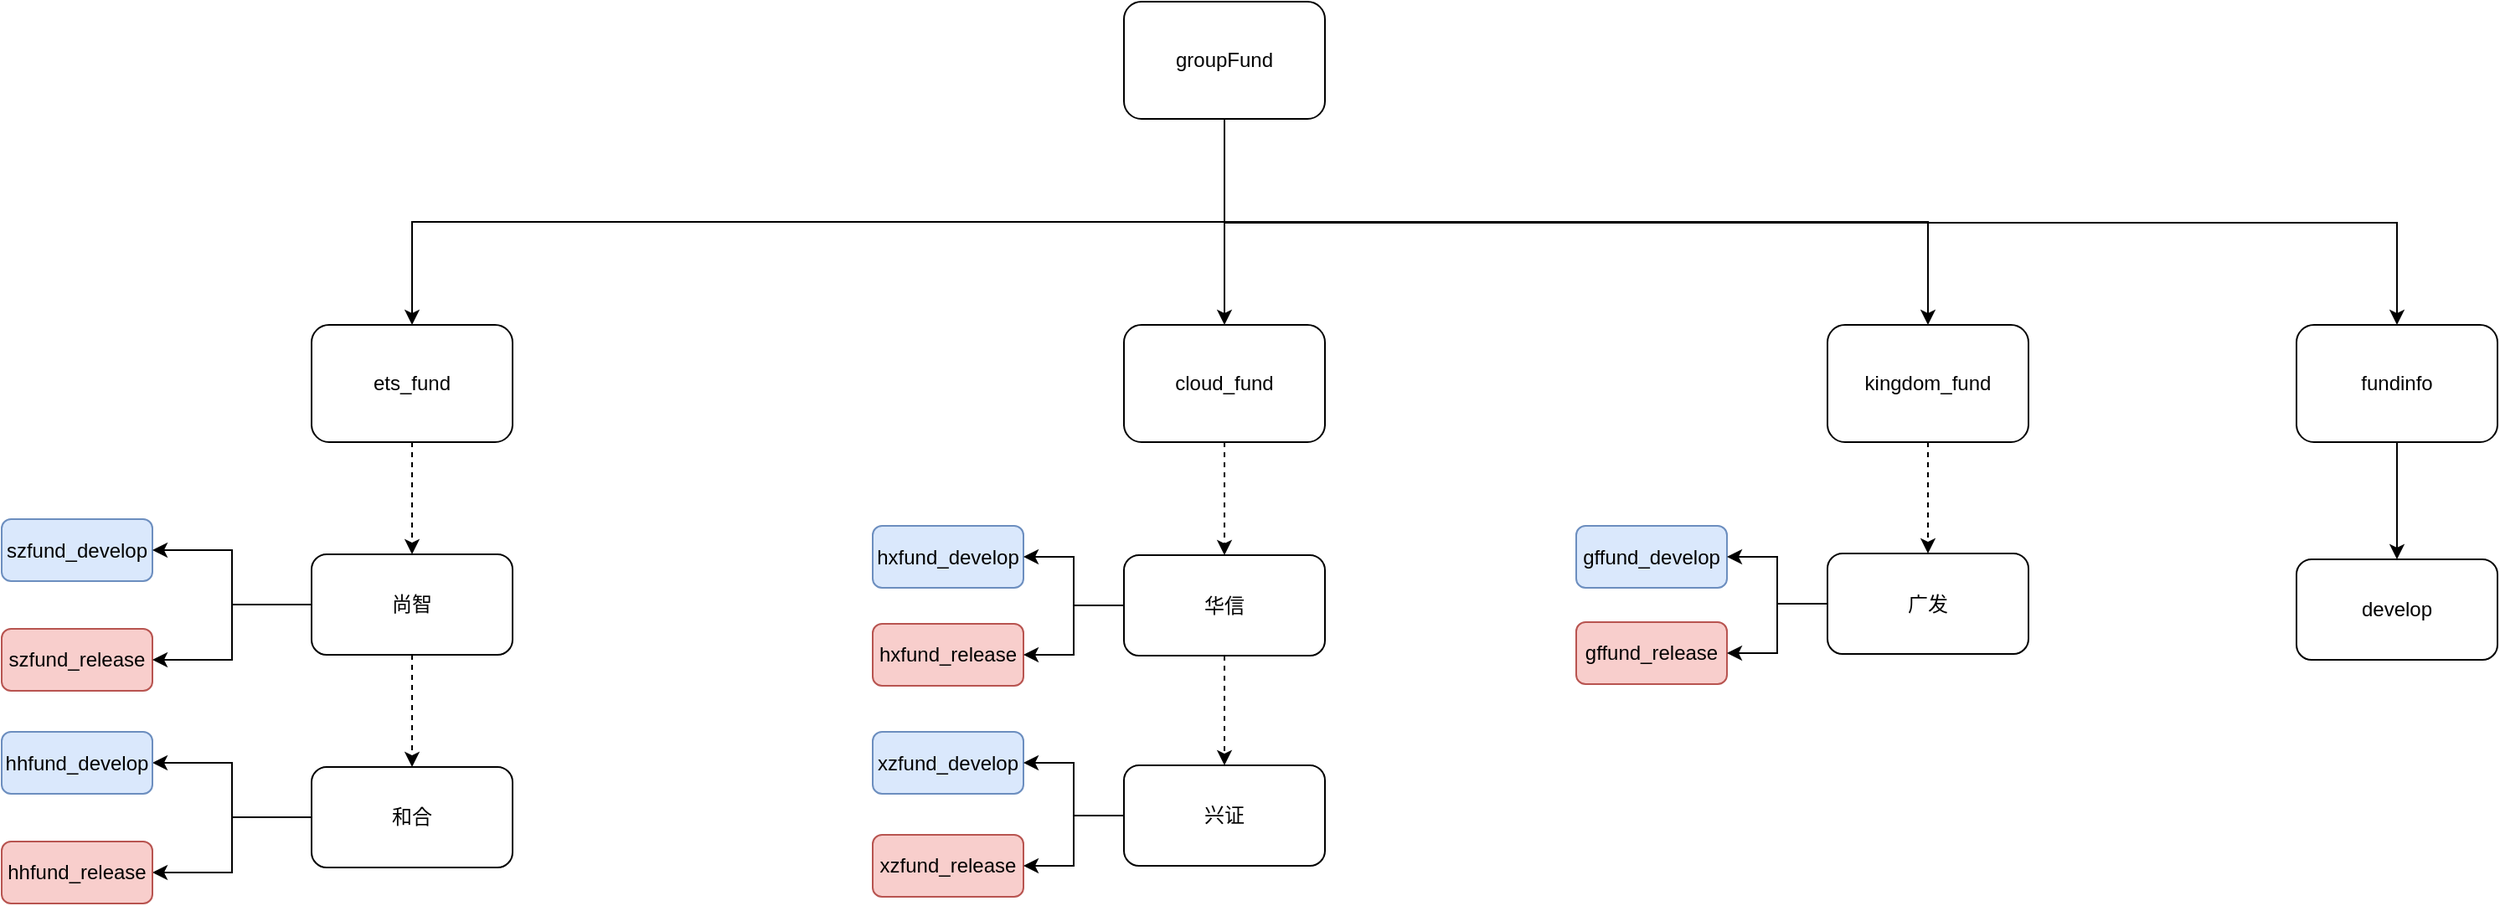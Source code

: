 <mxfile version="12.2.6" type="github" pages="1">
  <diagram id="bGpI3JKIUPhiKCbYNTpG" name="Page-1">
    <mxGraphModel dx="1422" dy="762" grid="1" gridSize="10" guides="1" tooltips="1" connect="1" arrows="1" fold="1" page="1" pageScale="1" pageWidth="3300" pageHeight="4681" math="0" shadow="0">
      <root>
        <mxCell id="0"/>
        <mxCell id="1" parent="0"/>
        <mxCell id="z22MFKtNenLAoitEVp-j-21" style="rounded=0;orthogonalLoop=1;jettySize=auto;html=1;edgeStyle=elbowEdgeStyle;elbow=vertical;" edge="1" parent="1" source="z22MFKtNenLAoitEVp-j-1" target="z22MFKtNenLAoitEVp-j-3">
          <mxGeometry relative="1" as="geometry"/>
        </mxCell>
        <mxCell id="z22MFKtNenLAoitEVp-j-22" style="edgeStyle=elbowEdgeStyle;rounded=0;orthogonalLoop=1;jettySize=auto;elbow=vertical;html=1;" edge="1" parent="1" source="z22MFKtNenLAoitEVp-j-1" target="z22MFKtNenLAoitEVp-j-6">
          <mxGeometry relative="1" as="geometry"/>
        </mxCell>
        <mxCell id="z22MFKtNenLAoitEVp-j-23" style="edgeStyle=elbowEdgeStyle;rounded=0;orthogonalLoop=1;jettySize=auto;elbow=vertical;html=1;" edge="1" parent="1" source="z22MFKtNenLAoitEVp-j-1" target="z22MFKtNenLAoitEVp-j-8">
          <mxGeometry relative="1" as="geometry"/>
        </mxCell>
        <mxCell id="z22MFKtNenLAoitEVp-j-24" style="edgeStyle=elbowEdgeStyle;rounded=0;orthogonalLoop=1;jettySize=auto;elbow=vertical;html=1;" edge="1" parent="1" source="z22MFKtNenLAoitEVp-j-1" target="z22MFKtNenLAoitEVp-j-11">
          <mxGeometry relative="1" as="geometry">
            <Array as="points">
              <mxPoint x="1120" y="282"/>
            </Array>
          </mxGeometry>
        </mxCell>
        <mxCell id="z22MFKtNenLAoitEVp-j-1" value="groupFund" style="rounded=1;whiteSpace=wrap;html=1;" vertex="1" parent="1">
          <mxGeometry x="750" y="150" width="120" height="70" as="geometry"/>
        </mxCell>
        <mxCell id="z22MFKtNenLAoitEVp-j-54" style="edgeStyle=elbowEdgeStyle;rounded=0;orthogonalLoop=1;jettySize=auto;html=1;entryX=0.5;entryY=0;entryDx=0;entryDy=0;dashed=1;" edge="1" parent="1" source="z22MFKtNenLAoitEVp-j-3" target="z22MFKtNenLAoitEVp-j-47">
          <mxGeometry relative="1" as="geometry"/>
        </mxCell>
        <mxCell id="z22MFKtNenLAoitEVp-j-3" value="ets_fund" style="rounded=1;whiteSpace=wrap;html=1;" vertex="1" parent="1">
          <mxGeometry x="265" y="343" width="120" height="70" as="geometry"/>
        </mxCell>
        <mxCell id="z22MFKtNenLAoitEVp-j-68" style="edgeStyle=elbowEdgeStyle;rounded=0;orthogonalLoop=1;jettySize=auto;html=1;dashed=1;" edge="1" parent="1" source="z22MFKtNenLAoitEVp-j-6" target="z22MFKtNenLAoitEVp-j-61">
          <mxGeometry relative="1" as="geometry"/>
        </mxCell>
        <mxCell id="z22MFKtNenLAoitEVp-j-6" value="cloud_fund" style="rounded=1;whiteSpace=wrap;html=1;" vertex="1" parent="1">
          <mxGeometry x="750" y="343" width="120" height="70" as="geometry"/>
        </mxCell>
        <mxCell id="z22MFKtNenLAoitEVp-j-73" style="edgeStyle=elbowEdgeStyle;rounded=0;orthogonalLoop=1;jettySize=auto;html=1;dashed=1;" edge="1" parent="1" source="z22MFKtNenLAoitEVp-j-8" target="z22MFKtNenLAoitEVp-j-70">
          <mxGeometry relative="1" as="geometry"/>
        </mxCell>
        <mxCell id="z22MFKtNenLAoitEVp-j-8" value="kingdom_fund" style="rounded=1;whiteSpace=wrap;html=1;" vertex="1" parent="1">
          <mxGeometry x="1170" y="343" width="120" height="70" as="geometry"/>
        </mxCell>
        <mxCell id="z22MFKtNenLAoitEVp-j-26" style="edgeStyle=elbowEdgeStyle;rounded=0;orthogonalLoop=1;jettySize=auto;elbow=vertical;html=1;" edge="1" parent="1" source="z22MFKtNenLAoitEVp-j-11" target="z22MFKtNenLAoitEVp-j-25">
          <mxGeometry relative="1" as="geometry"/>
        </mxCell>
        <mxCell id="z22MFKtNenLAoitEVp-j-11" value="fundinfo" style="rounded=1;whiteSpace=wrap;html=1;" vertex="1" parent="1">
          <mxGeometry x="1450" y="343" width="120" height="70" as="geometry"/>
        </mxCell>
        <mxCell id="z22MFKtNenLAoitEVp-j-25" value="develop" style="rounded=1;whiteSpace=wrap;html=1;strokeColor=#000000;" vertex="1" parent="1">
          <mxGeometry x="1450" y="483" width="120" height="60" as="geometry"/>
        </mxCell>
        <mxCell id="z22MFKtNenLAoitEVp-j-27" value="szfund_develop" style="rounded=1;whiteSpace=wrap;html=1;strokeColor=#6c8ebf;fillColor=#dae8fc;" vertex="1" parent="1">
          <mxGeometry x="80" y="459" width="90" height="37" as="geometry"/>
        </mxCell>
        <mxCell id="z22MFKtNenLAoitEVp-j-28" value="szfund_release" style="rounded=1;whiteSpace=wrap;html=1;strokeColor=#b85450;fillColor=#f8cecc;" vertex="1" parent="1">
          <mxGeometry x="80" y="524.5" width="90" height="37" as="geometry"/>
        </mxCell>
        <mxCell id="z22MFKtNenLAoitEVp-j-35" value="hxfund_develop" style="rounded=1;whiteSpace=wrap;html=1;strokeColor=#6c8ebf;fillColor=#dae8fc;" vertex="1" parent="1">
          <mxGeometry x="600" y="463" width="90" height="37" as="geometry"/>
        </mxCell>
        <mxCell id="z22MFKtNenLAoitEVp-j-36" value="hxfund_release" style="rounded=1;whiteSpace=wrap;html=1;strokeColor=#b85450;fillColor=#f8cecc;" vertex="1" parent="1">
          <mxGeometry x="600" y="521.5" width="90" height="37" as="geometry"/>
        </mxCell>
        <mxCell id="z22MFKtNenLAoitEVp-j-37" value="xzfund_develop" style="rounded=1;whiteSpace=wrap;html=1;strokeColor=#6c8ebf;fillColor=#dae8fc;" vertex="1" parent="1">
          <mxGeometry x="600" y="586" width="90" height="37" as="geometry"/>
        </mxCell>
        <mxCell id="z22MFKtNenLAoitEVp-j-38" value="xzfund_release" style="rounded=1;whiteSpace=wrap;html=1;strokeColor=#b85450;fillColor=#f8cecc;" vertex="1" parent="1">
          <mxGeometry x="600" y="647.5" width="90" height="37" as="geometry"/>
        </mxCell>
        <mxCell id="z22MFKtNenLAoitEVp-j-43" value="gffund_develop" style="rounded=1;whiteSpace=wrap;html=1;strokeColor=#6c8ebf;fillColor=#dae8fc;" vertex="1" parent="1">
          <mxGeometry x="1020" y="463" width="90" height="37" as="geometry"/>
        </mxCell>
        <mxCell id="z22MFKtNenLAoitEVp-j-44" value="gffund_release" style="rounded=1;whiteSpace=wrap;html=1;strokeColor=#b85450;fillColor=#f8cecc;" vertex="1" parent="1">
          <mxGeometry x="1020" y="520.5" width="90" height="37" as="geometry"/>
        </mxCell>
        <mxCell id="z22MFKtNenLAoitEVp-j-52" style="edgeStyle=elbowEdgeStyle;rounded=0;orthogonalLoop=1;jettySize=auto;html=1;" edge="1" parent="1" source="z22MFKtNenLAoitEVp-j-47" target="z22MFKtNenLAoitEVp-j-27">
          <mxGeometry relative="1" as="geometry"/>
        </mxCell>
        <mxCell id="z22MFKtNenLAoitEVp-j-53" style="edgeStyle=elbowEdgeStyle;rounded=0;orthogonalLoop=1;jettySize=auto;html=1;entryX=1;entryY=0.5;entryDx=0;entryDy=0;" edge="1" parent="1" source="z22MFKtNenLAoitEVp-j-47" target="z22MFKtNenLAoitEVp-j-28">
          <mxGeometry relative="1" as="geometry"/>
        </mxCell>
        <mxCell id="z22MFKtNenLAoitEVp-j-56" value="" style="edgeStyle=elbowEdgeStyle;rounded=0;orthogonalLoop=1;jettySize=auto;html=1;dashed=1;" edge="1" parent="1" source="z22MFKtNenLAoitEVp-j-47" target="z22MFKtNenLAoitEVp-j-55">
          <mxGeometry relative="1" as="geometry"/>
        </mxCell>
        <mxCell id="z22MFKtNenLAoitEVp-j-47" value="尚智" style="rounded=1;whiteSpace=wrap;html=1;strokeColor=#000000;" vertex="1" parent="1">
          <mxGeometry x="265" y="480" width="120" height="60" as="geometry"/>
        </mxCell>
        <mxCell id="z22MFKtNenLAoitEVp-j-59" style="edgeStyle=elbowEdgeStyle;rounded=0;orthogonalLoop=1;jettySize=auto;html=1;entryX=1;entryY=0.5;entryDx=0;entryDy=0;" edge="1" parent="1" source="z22MFKtNenLAoitEVp-j-55" target="z22MFKtNenLAoitEVp-j-57">
          <mxGeometry relative="1" as="geometry"/>
        </mxCell>
        <mxCell id="z22MFKtNenLAoitEVp-j-60" style="edgeStyle=elbowEdgeStyle;rounded=0;orthogonalLoop=1;jettySize=auto;html=1;entryX=1;entryY=0.5;entryDx=0;entryDy=0;" edge="1" parent="1" source="z22MFKtNenLAoitEVp-j-55" target="z22MFKtNenLAoitEVp-j-58">
          <mxGeometry relative="1" as="geometry"/>
        </mxCell>
        <mxCell id="z22MFKtNenLAoitEVp-j-55" value="和合" style="rounded=1;whiteSpace=wrap;html=1;strokeColor=#000000;" vertex="1" parent="1">
          <mxGeometry x="265" y="607" width="120" height="60" as="geometry"/>
        </mxCell>
        <mxCell id="z22MFKtNenLAoitEVp-j-57" value="hhfund_develop" style="rounded=1;whiteSpace=wrap;html=1;strokeColor=#6c8ebf;fillColor=#dae8fc;" vertex="1" parent="1">
          <mxGeometry x="80" y="586" width="90" height="37" as="geometry"/>
        </mxCell>
        <mxCell id="z22MFKtNenLAoitEVp-j-58" value="hhfund_release" style="rounded=1;whiteSpace=wrap;html=1;strokeColor=#b85450;fillColor=#f8cecc;" vertex="1" parent="1">
          <mxGeometry x="80" y="651.5" width="90" height="37" as="geometry"/>
        </mxCell>
        <mxCell id="z22MFKtNenLAoitEVp-j-63" style="edgeStyle=elbowEdgeStyle;rounded=0;orthogonalLoop=1;jettySize=auto;html=1;entryX=1;entryY=0.5;entryDx=0;entryDy=0;" edge="1" parent="1" source="z22MFKtNenLAoitEVp-j-61" target="z22MFKtNenLAoitEVp-j-35">
          <mxGeometry relative="1" as="geometry"/>
        </mxCell>
        <mxCell id="z22MFKtNenLAoitEVp-j-64" style="edgeStyle=elbowEdgeStyle;rounded=0;orthogonalLoop=1;jettySize=auto;html=1;entryX=1;entryY=0.5;entryDx=0;entryDy=0;" edge="1" parent="1" source="z22MFKtNenLAoitEVp-j-61" target="z22MFKtNenLAoitEVp-j-36">
          <mxGeometry relative="1" as="geometry"/>
        </mxCell>
        <mxCell id="z22MFKtNenLAoitEVp-j-69" style="edgeStyle=elbowEdgeStyle;rounded=0;orthogonalLoop=1;jettySize=auto;html=1;dashed=1;" edge="1" parent="1" source="z22MFKtNenLAoitEVp-j-61" target="z22MFKtNenLAoitEVp-j-62">
          <mxGeometry relative="1" as="geometry"/>
        </mxCell>
        <mxCell id="z22MFKtNenLAoitEVp-j-61" value="华信" style="rounded=1;whiteSpace=wrap;html=1;strokeColor=#000000;" vertex="1" parent="1">
          <mxGeometry x="750" y="480.5" width="120" height="60" as="geometry"/>
        </mxCell>
        <mxCell id="z22MFKtNenLAoitEVp-j-65" style="edgeStyle=elbowEdgeStyle;rounded=0;orthogonalLoop=1;jettySize=auto;html=1;" edge="1" parent="1" source="z22MFKtNenLAoitEVp-j-62" target="z22MFKtNenLAoitEVp-j-37">
          <mxGeometry relative="1" as="geometry"/>
        </mxCell>
        <mxCell id="z22MFKtNenLAoitEVp-j-67" style="edgeStyle=elbowEdgeStyle;rounded=0;orthogonalLoop=1;jettySize=auto;html=1;entryX=1;entryY=0.5;entryDx=0;entryDy=0;" edge="1" parent="1" source="z22MFKtNenLAoitEVp-j-62" target="z22MFKtNenLAoitEVp-j-38">
          <mxGeometry relative="1" as="geometry"/>
        </mxCell>
        <mxCell id="z22MFKtNenLAoitEVp-j-62" value="兴证" style="rounded=1;whiteSpace=wrap;html=1;strokeColor=#000000;" vertex="1" parent="1">
          <mxGeometry x="750" y="606" width="120" height="60" as="geometry"/>
        </mxCell>
        <mxCell id="z22MFKtNenLAoitEVp-j-71" style="edgeStyle=elbowEdgeStyle;rounded=0;orthogonalLoop=1;jettySize=auto;html=1;" edge="1" parent="1" source="z22MFKtNenLAoitEVp-j-70" target="z22MFKtNenLAoitEVp-j-43">
          <mxGeometry relative="1" as="geometry"/>
        </mxCell>
        <mxCell id="z22MFKtNenLAoitEVp-j-72" style="edgeStyle=elbowEdgeStyle;rounded=0;orthogonalLoop=1;jettySize=auto;html=1;" edge="1" parent="1" source="z22MFKtNenLAoitEVp-j-70" target="z22MFKtNenLAoitEVp-j-44">
          <mxGeometry relative="1" as="geometry"/>
        </mxCell>
        <mxCell id="z22MFKtNenLAoitEVp-j-70" value="广发" style="rounded=1;whiteSpace=wrap;html=1;strokeColor=#000000;" vertex="1" parent="1">
          <mxGeometry x="1170" y="479.5" width="120" height="60" as="geometry"/>
        </mxCell>
      </root>
    </mxGraphModel>
  </diagram>
</mxfile>
